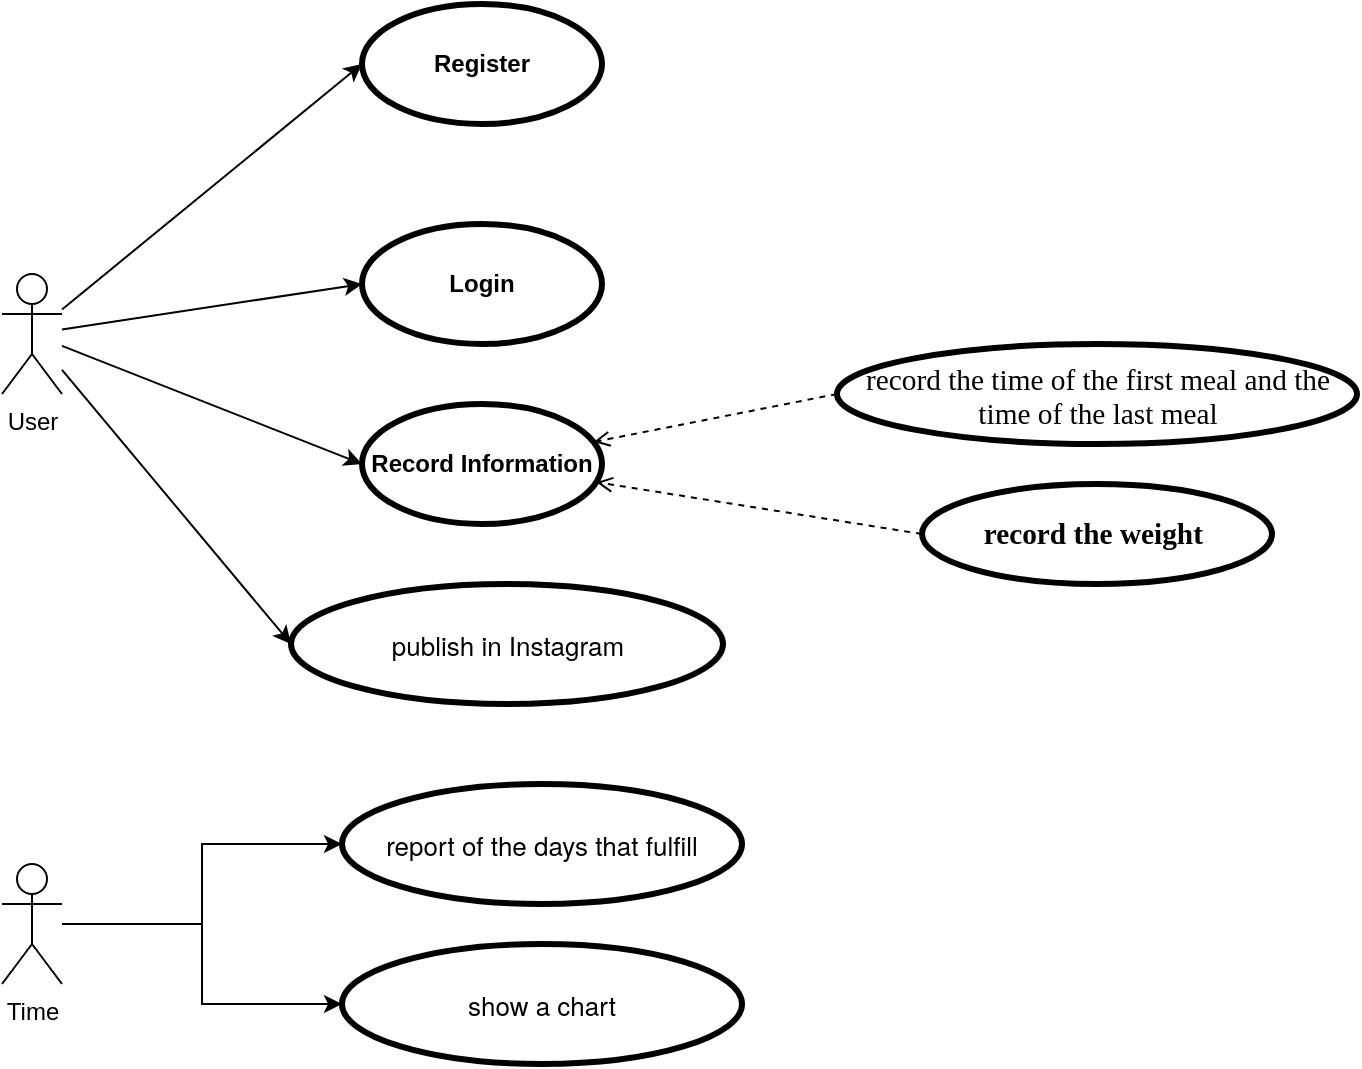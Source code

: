 <mxfile version="20.4.0" type="github">
  <diagram id="HUPfTMvr-G08IstzgSRJ" name="第 1 页">
    <mxGraphModel dx="1261" dy="2030" grid="1" gridSize="10" guides="1" tooltips="1" connect="1" arrows="1" fold="1" page="1" pageScale="1" pageWidth="827" pageHeight="1169" math="0" shadow="0">
      <root>
        <mxCell id="0" />
        <mxCell id="1" parent="0" />
        <mxCell id="ySaaE-eIBbRKnYDDOl5w-20" style="edgeStyle=none;rounded=0;orthogonalLoop=1;jettySize=auto;html=1;entryX=0;entryY=0.5;entryDx=0;entryDy=0;" edge="1" parent="1" source="ySaaE-eIBbRKnYDDOl5w-1" target="ySaaE-eIBbRKnYDDOl5w-4">
          <mxGeometry relative="1" as="geometry" />
        </mxCell>
        <mxCell id="ySaaE-eIBbRKnYDDOl5w-24" style="edgeStyle=none;rounded=0;orthogonalLoop=1;jettySize=auto;html=1;entryX=0;entryY=0.5;entryDx=0;entryDy=0;" edge="1" parent="1" source="ySaaE-eIBbRKnYDDOl5w-1" target="ySaaE-eIBbRKnYDDOl5w-14">
          <mxGeometry relative="1" as="geometry" />
        </mxCell>
        <mxCell id="ySaaE-eIBbRKnYDDOl5w-43" style="edgeStyle=none;rounded=0;orthogonalLoop=1;jettySize=auto;html=1;entryX=0;entryY=0.5;entryDx=0;entryDy=0;" edge="1" parent="1" source="ySaaE-eIBbRKnYDDOl5w-1" target="ySaaE-eIBbRKnYDDOl5w-42">
          <mxGeometry relative="1" as="geometry" />
        </mxCell>
        <mxCell id="ySaaE-eIBbRKnYDDOl5w-50" style="edgeStyle=none;rounded=0;orthogonalLoop=1;jettySize=auto;html=1;entryX=0;entryY=0.5;entryDx=0;entryDy=0;" edge="1" parent="1" source="ySaaE-eIBbRKnYDDOl5w-1" target="ySaaE-eIBbRKnYDDOl5w-46">
          <mxGeometry relative="1" as="geometry" />
        </mxCell>
        <mxCell id="ySaaE-eIBbRKnYDDOl5w-1" value="User" style="shape=umlActor;verticalLabelPosition=bottom;verticalAlign=top;html=1;outlineConnect=0;" vertex="1" parent="1">
          <mxGeometry x="100" y="5" width="30" height="60" as="geometry" />
        </mxCell>
        <mxCell id="ySaaE-eIBbRKnYDDOl5w-18" value="" style="edgeStyle=orthogonalEdgeStyle;rounded=0;orthogonalLoop=1;jettySize=auto;html=1;" edge="1" parent="1" source="ySaaE-eIBbRKnYDDOl5w-2" target="ySaaE-eIBbRKnYDDOl5w-11">
          <mxGeometry relative="1" as="geometry" />
        </mxCell>
        <mxCell id="ySaaE-eIBbRKnYDDOl5w-19" style="edgeStyle=orthogonalEdgeStyle;rounded=0;orthogonalLoop=1;jettySize=auto;html=1;" edge="1" parent="1" source="ySaaE-eIBbRKnYDDOl5w-2" target="ySaaE-eIBbRKnYDDOl5w-15">
          <mxGeometry relative="1" as="geometry" />
        </mxCell>
        <mxCell id="ySaaE-eIBbRKnYDDOl5w-2" value="Time" style="shape=umlActor;verticalLabelPosition=bottom;verticalAlign=top;html=1;outlineConnect=0;" vertex="1" parent="1">
          <mxGeometry x="100" y="300" width="30" height="60" as="geometry" />
        </mxCell>
        <mxCell id="ySaaE-eIBbRKnYDDOl5w-4" value="Register" style="shape=ellipse;html=1;strokeWidth=3;fontStyle=1;whiteSpace=wrap;align=center;perimeter=ellipsePerimeter;" vertex="1" parent="1">
          <mxGeometry x="280" y="-130" width="120" height="60" as="geometry" />
        </mxCell>
        <mxCell id="ySaaE-eIBbRKnYDDOl5w-48" style="html=1;verticalAlign=bottom;labelBackgroundColor=none;endArrow=open;endFill=0;dashed=1;fontFamily=Helvetica;fontSize=11;fontColor=default;align=center;strokeColor=default;edgeStyle=none;exitX=0;exitY=0.5;exitDx=0;exitDy=0;" edge="1" parent="1" source="ySaaE-eIBbRKnYDDOl5w-5" target="ySaaE-eIBbRKnYDDOl5w-46">
          <mxGeometry relative="1" as="geometry" />
        </mxCell>
        <mxCell id="ySaaE-eIBbRKnYDDOl5w-5" value="&lt;span style=&quot;font-weight: 400; background-color: initial; font-family: TimesNewRomanPSMT; font-size: 11pt;&quot;&gt;&lt;br&gt;record the time of the first meal and the time of the&amp;nbsp;&lt;/span&gt;&lt;span style=&quot;font-weight: 400; background-color: initial; font-family: TimesNewRomanPSMT; font-size: 11pt;&quot;&gt;last meal&lt;/span&gt;&lt;br&gt;&lt;div style=&quot;font-weight: 400;&quot; title=&quot;Page 1&quot; class=&quot;page&quot;&gt;&lt;div class=&quot;layoutArea&quot;&gt;&lt;br&gt;&lt;/div&gt;&lt;/div&gt;" style="shape=ellipse;html=1;strokeWidth=3;fontStyle=1;whiteSpace=wrap;align=center;perimeter=ellipsePerimeter;" vertex="1" parent="1">
          <mxGeometry x="517.5" y="40" width="260" height="50" as="geometry" />
        </mxCell>
        <mxCell id="ySaaE-eIBbRKnYDDOl5w-11" value="&lt;p style=&quot;margin: 0px; font-variant-numeric: normal; font-variant-east-asian: normal; font-weight: 400; font-stretch: normal; font-size: 13px; line-height: normal; font-family: &amp;quot;Helvetica Neue&amp;quot;; text-align: start;&quot; class=&quot;p1&quot;&gt;report of the days that fulfill&lt;/p&gt;" style="shape=ellipse;html=1;strokeWidth=3;fontStyle=1;whiteSpace=wrap;align=center;perimeter=ellipsePerimeter;" vertex="1" parent="1">
          <mxGeometry x="270" y="260" width="200" height="60" as="geometry" />
        </mxCell>
        <mxCell id="ySaaE-eIBbRKnYDDOl5w-14" value="&lt;p style=&quot;margin: 0px; font-variant-numeric: normal; font-variant-east-asian: normal; font-weight: 400; font-stretch: normal; font-size: 13px; line-height: normal; font-family: &amp;quot;Helvetica Neue&amp;quot;; text-align: start;&quot; class=&quot;p1&quot;&gt;publish in Instagram&lt;/p&gt;" style="shape=ellipse;html=1;strokeWidth=3;fontStyle=1;whiteSpace=wrap;align=center;perimeter=ellipsePerimeter;" vertex="1" parent="1">
          <mxGeometry x="244.5" y="160" width="216" height="60" as="geometry" />
        </mxCell>
        <mxCell id="ySaaE-eIBbRKnYDDOl5w-15" value="&lt;p style=&quot;margin: 0px; font-variant-numeric: normal; font-variant-east-asian: normal; font-weight: 400; font-stretch: normal; font-size: 13px; line-height: normal; font-family: &amp;quot;Helvetica Neue&amp;quot;; text-align: start;&quot; class=&quot;p1&quot;&gt;show a chart&lt;/p&gt;" style="shape=ellipse;html=1;strokeWidth=3;fontStyle=1;whiteSpace=wrap;align=center;perimeter=ellipsePerimeter;" vertex="1" parent="1">
          <mxGeometry x="270" y="340" width="200" height="60" as="geometry" />
        </mxCell>
        <mxCell id="ySaaE-eIBbRKnYDDOl5w-49" style="html=1;verticalAlign=bottom;labelBackgroundColor=none;endArrow=open;endFill=0;dashed=1;fontFamily=Helvetica;fontSize=11;fontColor=default;align=center;strokeColor=default;edgeStyle=none;exitX=0;exitY=0.5;exitDx=0;exitDy=0;" edge="1" parent="1" source="ySaaE-eIBbRKnYDDOl5w-35" target="ySaaE-eIBbRKnYDDOl5w-46">
          <mxGeometry relative="1" as="geometry" />
        </mxCell>
        <mxCell id="ySaaE-eIBbRKnYDDOl5w-35" value="&lt;br&gt;		&lt;br&gt;	&lt;br&gt;&lt;span style=&quot;font-family: TimesNewRomanPSMT; font-size: 11pt; background-color: initial;&quot;&gt;&lt;br&gt;&lt;br&gt;&lt;br&gt;record the weight&amp;nbsp;&lt;/span&gt;&lt;br&gt;&lt;div title=&quot;Page 1&quot; class=&quot;page&quot;&gt;&lt;div class=&quot;layoutArea&quot;&gt;&lt;div class=&quot;column&quot;&gt;&lt;ol style=&quot;list-style-type: none&quot;&gt;&lt;li&gt;&lt;br&gt;						&lt;/li&gt;&lt;br&gt;					&lt;/ol&gt;&lt;br&gt;				&lt;/div&gt;&lt;br&gt;			&lt;/div&gt;&lt;br&gt;		&lt;/div&gt;" style="shape=ellipse;html=1;strokeWidth=3;fontStyle=1;whiteSpace=wrap;align=center;perimeter=ellipsePerimeter;" vertex="1" parent="1">
          <mxGeometry x="560" y="110" width="175" height="50" as="geometry" />
        </mxCell>
        <mxCell id="ySaaE-eIBbRKnYDDOl5w-42" value="Login" style="shape=ellipse;html=1;strokeWidth=3;fontStyle=1;whiteSpace=wrap;align=center;perimeter=ellipsePerimeter;" vertex="1" parent="1">
          <mxGeometry x="280" y="-20" width="120" height="60" as="geometry" />
        </mxCell>
        <mxCell id="ySaaE-eIBbRKnYDDOl5w-46" value="Record Information" style="shape=ellipse;html=1;strokeWidth=3;fontStyle=1;whiteSpace=wrap;align=center;perimeter=ellipsePerimeter;" vertex="1" parent="1">
          <mxGeometry x="280" y="70" width="120" height="60" as="geometry" />
        </mxCell>
      </root>
    </mxGraphModel>
  </diagram>
</mxfile>
